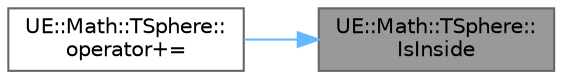digraph "UE::Math::TSphere::IsInside"
{
 // INTERACTIVE_SVG=YES
 // LATEX_PDF_SIZE
  bgcolor="transparent";
  edge [fontname=Helvetica,fontsize=10,labelfontname=Helvetica,labelfontsize=10];
  node [fontname=Helvetica,fontsize=10,shape=box,height=0.2,width=0.4];
  rankdir="RL";
  Node1 [id="Node000001",label="UE::Math::TSphere::\lIsInside",height=0.2,width=0.4,color="gray40", fillcolor="grey60", style="filled", fontcolor="black",tooltip="Check whether sphere is inside of another."];
  Node1 -> Node2 [id="edge1_Node000001_Node000002",dir="back",color="steelblue1",style="solid",tooltip=" "];
  Node2 [id="Node000002",label="UE::Math::TSphere::\loperator+=",height=0.2,width=0.4,color="grey40", fillcolor="white", style="filled",URL="$d5/d1c/structUE_1_1Math_1_1TSphere.html#a1854720290a64c05105e1c98b3ad8e87",tooltip="Adds to this sphere to include a new bounding volume."];
}

